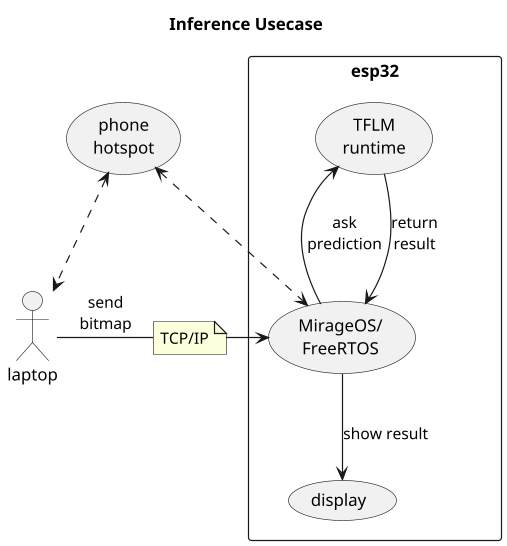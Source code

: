 @startuml
scale 1.2
skinparam pacakgeStyle rectangle
actor laptop
title Inference Usecase

note "TCP/IP" as tcpip


(phone\nhotspot) <..> laptop

rectangle esp32 {
        (phone\nhotspot) <..> (MirageOS/\nFreeRTOS)
        laptop -right- tcpip: "send\nbitmap"
        tcpip -right-> (MirageOS/\nFreeRTOS)
        (MirageOS/\nFreeRTOS) -up-> (TFLM\nruntime): "ask\nprediction"
        (TFLM\nruntime) -down-> (MirageOS/\nFreeRTOS): "return\nresult"
        (MirageOS/\nFreeRTOS) -down-> (display): "show result"
}

@enduml
